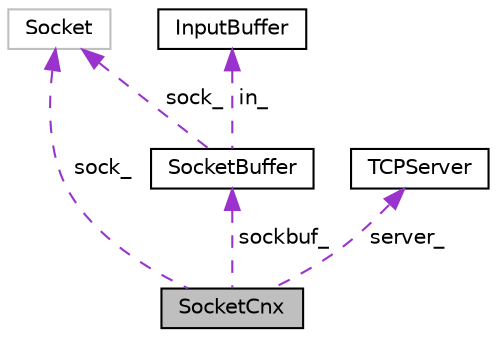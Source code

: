 digraph "SocketCnx"
{
 // LATEX_PDF_SIZE
  edge [fontname="Helvetica",fontsize="10",labelfontname="Helvetica",labelfontsize="10"];
  node [fontname="Helvetica",fontsize="10",shape=record];
  Node1 [label="SocketCnx",height=0.2,width=0.4,color="black", fillcolor="grey75", style="filled", fontcolor="black",tooltip="Connection with a given client. Each SocketCnx uses a different thread."];
  Node2 -> Node1 [dir="back",color="darkorchid3",fontsize="10",style="dashed",label=" sock_" ,fontname="Helvetica"];
  Node2 [label="Socket",height=0.2,width=0.4,color="grey75", fillcolor="white", style="filled",tooltip=" "];
  Node3 -> Node1 [dir="back",color="darkorchid3",fontsize="10",style="dashed",label=" server_" ,fontname="Helvetica"];
  Node3 [label="TCPServer",height=0.2,width=0.4,color="black", fillcolor="white", style="filled",URL="$classTCPServer.html",tooltip=" "];
  Node4 -> Node1 [dir="back",color="darkorchid3",fontsize="10",style="dashed",label=" sockbuf_" ,fontname="Helvetica"];
  Node4 [label="SocketBuffer",height=0.2,width=0.4,color="black", fillcolor="white", style="filled",URL="$classSocketBuffer.html",tooltip=" "];
  Node2 -> Node4 [dir="back",color="darkorchid3",fontsize="10",style="dashed",label=" sock_" ,fontname="Helvetica"];
  Node5 -> Node4 [dir="back",color="darkorchid3",fontsize="10",style="dashed",label=" in_" ,fontname="Helvetica"];
  Node5 [label="InputBuffer",height=0.2,width=0.4,color="black", fillcolor="white", style="filled",URL="$structInputBuffer.html",tooltip=" "];
}
